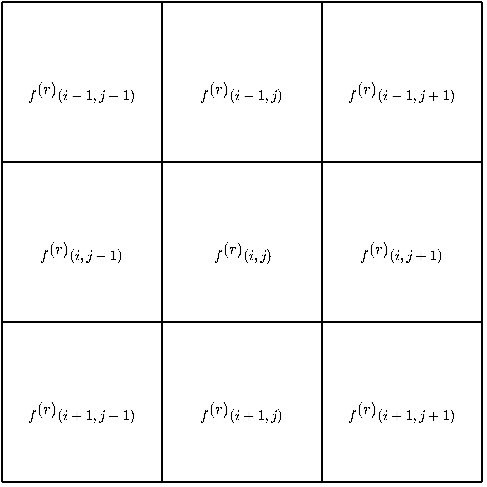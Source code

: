 <mxfile version="20.0.1" type="github">
  <diagram id="30K4lKppaKGZvuAauG0N" name="Page-1">
    <mxGraphModel dx="470" dy="295" grid="1" gridSize="10" guides="1" tooltips="1" connect="1" arrows="1" fold="1" page="1" pageScale="1" pageWidth="827" pageHeight="1169" math="1" shadow="0">
      <root>
        <mxCell id="0" />
        <mxCell id="1" parent="0" />
        <mxCell id="y6IUiH1awrOysZ6orLRP-19" value="" style="endArrow=none;html=1;rounded=0;fontSize=6;" edge="1" parent="1">
          <mxGeometry width="50" height="50" relative="1" as="geometry">
            <mxPoint x="280" y="520" as="sourcePoint" />
            <mxPoint x="520" y="520" as="targetPoint" />
          </mxGeometry>
        </mxCell>
        <mxCell id="y6IUiH1awrOysZ6orLRP-20" value="" style="endArrow=none;html=1;rounded=0;fontSize=6;" edge="1" parent="1">
          <mxGeometry width="50" height="50" relative="1" as="geometry">
            <mxPoint x="280" y="600" as="sourcePoint" />
            <mxPoint x="520.0" y="600" as="targetPoint" />
          </mxGeometry>
        </mxCell>
        <mxCell id="y6IUiH1awrOysZ6orLRP-21" value="" style="endArrow=none;html=1;rounded=0;fontSize=6;" edge="1" parent="1">
          <mxGeometry width="50" height="50" relative="1" as="geometry">
            <mxPoint x="280" y="680" as="sourcePoint" />
            <mxPoint x="520.0" y="680" as="targetPoint" />
          </mxGeometry>
        </mxCell>
        <mxCell id="y6IUiH1awrOysZ6orLRP-22" value="" style="endArrow=none;html=1;rounded=0;fontSize=6;" edge="1" parent="1">
          <mxGeometry width="50" height="50" relative="1" as="geometry">
            <mxPoint x="280" y="760" as="sourcePoint" />
            <mxPoint x="520.0" y="760" as="targetPoint" />
          </mxGeometry>
        </mxCell>
        <mxCell id="y6IUiH1awrOysZ6orLRP-23" value="" style="endArrow=none;html=1;rounded=0;fontSize=6;" edge="1" parent="1">
          <mxGeometry width="50" height="50" relative="1" as="geometry">
            <mxPoint x="280" y="760" as="sourcePoint" />
            <mxPoint x="280" y="520" as="targetPoint" />
          </mxGeometry>
        </mxCell>
        <mxCell id="y6IUiH1awrOysZ6orLRP-24" value="" style="endArrow=none;html=1;rounded=0;fontSize=6;" edge="1" parent="1">
          <mxGeometry width="50" height="50" relative="1" as="geometry">
            <mxPoint x="360" y="760" as="sourcePoint" />
            <mxPoint x="360" y="520" as="targetPoint" />
          </mxGeometry>
        </mxCell>
        <mxCell id="y6IUiH1awrOysZ6orLRP-25" value="" style="endArrow=none;html=1;rounded=0;fontSize=6;" edge="1" parent="1">
          <mxGeometry width="50" height="50" relative="1" as="geometry">
            <mxPoint x="440" y="760" as="sourcePoint" />
            <mxPoint x="440" y="520" as="targetPoint" />
          </mxGeometry>
        </mxCell>
        <mxCell id="y6IUiH1awrOysZ6orLRP-26" value="" style="endArrow=none;html=1;rounded=0;fontSize=6;" edge="1" parent="1">
          <mxGeometry width="50" height="50" relative="1" as="geometry">
            <mxPoint x="520" y="760" as="sourcePoint" />
            <mxPoint x="520" y="520" as="targetPoint" />
          </mxGeometry>
        </mxCell>
        <mxCell id="y6IUiH1awrOysZ6orLRP-27" value="$$f^{(r)}(i-1,j-1)$$" style="text;html=1;strokeColor=none;fillColor=none;align=center;verticalAlign=middle;whiteSpace=wrap;rounded=0;fontSize=6;" vertex="1" parent="1">
          <mxGeometry x="290" y="550" width="60" height="30" as="geometry" />
        </mxCell>
        <mxCell id="y6IUiH1awrOysZ6orLRP-28" value="$$f^{(r)}(i-1,j)$$" style="text;html=1;strokeColor=none;fillColor=none;align=center;verticalAlign=middle;whiteSpace=wrap;rounded=0;fontSize=6;" vertex="1" parent="1">
          <mxGeometry x="370" y="550" width="60" height="30" as="geometry" />
        </mxCell>
        <mxCell id="y6IUiH1awrOysZ6orLRP-29" value="$$f^{(r)}(i-1,j+1)$$" style="text;html=1;strokeColor=none;fillColor=none;align=center;verticalAlign=middle;whiteSpace=wrap;rounded=0;fontSize=6;" vertex="1" parent="1">
          <mxGeometry x="450" y="550" width="60" height="30" as="geometry" />
        </mxCell>
        <mxCell id="y6IUiH1awrOysZ6orLRP-30" value="$$f^{(r)}(i,j-1)$$" style="text;html=1;strokeColor=none;fillColor=none;align=center;verticalAlign=middle;whiteSpace=wrap;rounded=0;fontSize=6;" vertex="1" parent="1">
          <mxGeometry x="290" y="630" width="60" height="30" as="geometry" />
        </mxCell>
        <mxCell id="y6IUiH1awrOysZ6orLRP-31" value="$$f^{(r)}(i,j)$$" style="text;html=1;strokeColor=none;fillColor=none;align=center;verticalAlign=middle;whiteSpace=wrap;rounded=0;fontSize=6;" vertex="1" parent="1">
          <mxGeometry x="370" y="630" width="60" height="30" as="geometry" />
        </mxCell>
        <mxCell id="y6IUiH1awrOysZ6orLRP-32" value="$$f^{(r)}(i,j+1)$$" style="text;html=1;strokeColor=none;fillColor=none;align=center;verticalAlign=middle;whiteSpace=wrap;rounded=0;fontSize=6;" vertex="1" parent="1">
          <mxGeometry x="450" y="630" width="60" height="30" as="geometry" />
        </mxCell>
        <mxCell id="y6IUiH1awrOysZ6orLRP-33" value="$$f^{(r)}(i+1,j+1)$$" style="text;html=1;strokeColor=none;fillColor=none;align=center;verticalAlign=middle;whiteSpace=wrap;rounded=0;fontSize=6;" vertex="1" parent="1">
          <mxGeometry x="450" y="710" width="60" height="30" as="geometry" />
        </mxCell>
        <mxCell id="y6IUiH1awrOysZ6orLRP-34" value="$$f^{(r)}(i+1,j)$$" style="text;html=1;strokeColor=none;fillColor=none;align=center;verticalAlign=middle;whiteSpace=wrap;rounded=0;fontSize=6;" vertex="1" parent="1">
          <mxGeometry x="370" y="710" width="60" height="30" as="geometry" />
        </mxCell>
        <mxCell id="y6IUiH1awrOysZ6orLRP-35" value="$$f^{(r)}(i+1,j-1)$$" style="text;html=1;strokeColor=none;fillColor=none;align=center;verticalAlign=middle;whiteSpace=wrap;rounded=0;fontSize=6;" vertex="1" parent="1">
          <mxGeometry x="290" y="710" width="60" height="30" as="geometry" />
        </mxCell>
      </root>
    </mxGraphModel>
  </diagram>
</mxfile>
